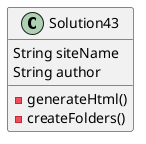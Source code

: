 @startuml
'https://plantuml.com/class-diagram

class Solution43{
    String siteName
    String author

    -generateHtml()
    -createFolders()
}

@enduml
